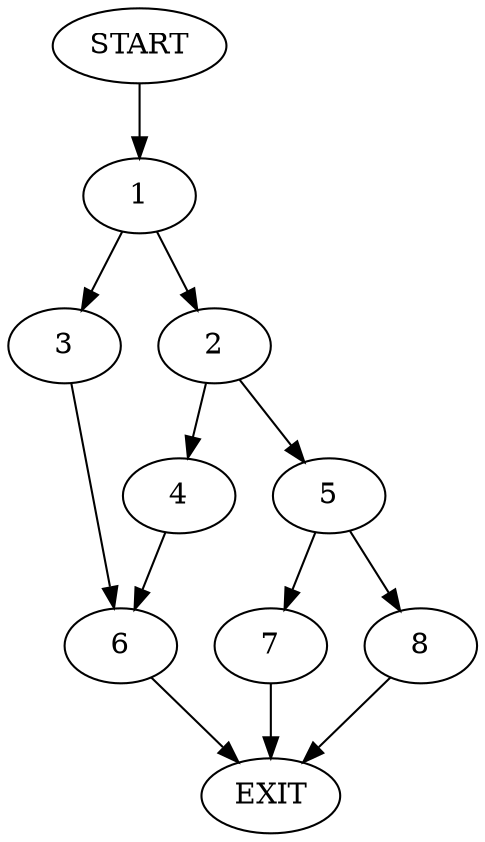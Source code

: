 digraph {
0 [label="START"]
9 [label="EXIT"]
0 -> 1
1 -> 2
1 -> 3
2 -> 4
2 -> 5
3 -> 6
6 -> 9
5 -> 7
5 -> 8
4 -> 6
7 -> 9
8 -> 9
}
